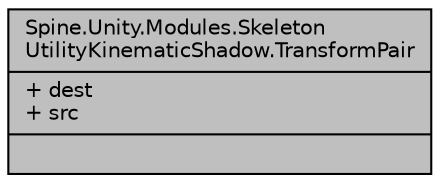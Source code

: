 digraph "Spine.Unity.Modules.SkeletonUtilityKinematicShadow.TransformPair"
{
 // LATEX_PDF_SIZE
  edge [fontname="Helvetica",fontsize="10",labelfontname="Helvetica",labelfontsize="10"];
  node [fontname="Helvetica",fontsize="10",shape=record];
  Node1 [label="{Spine.Unity.Modules.Skeleton\lUtilityKinematicShadow.TransformPair\n|+ dest\l+ src\l|}",height=0.2,width=0.4,color="black", fillcolor="grey75", style="filled", fontcolor="black",tooltip=" "];
}
